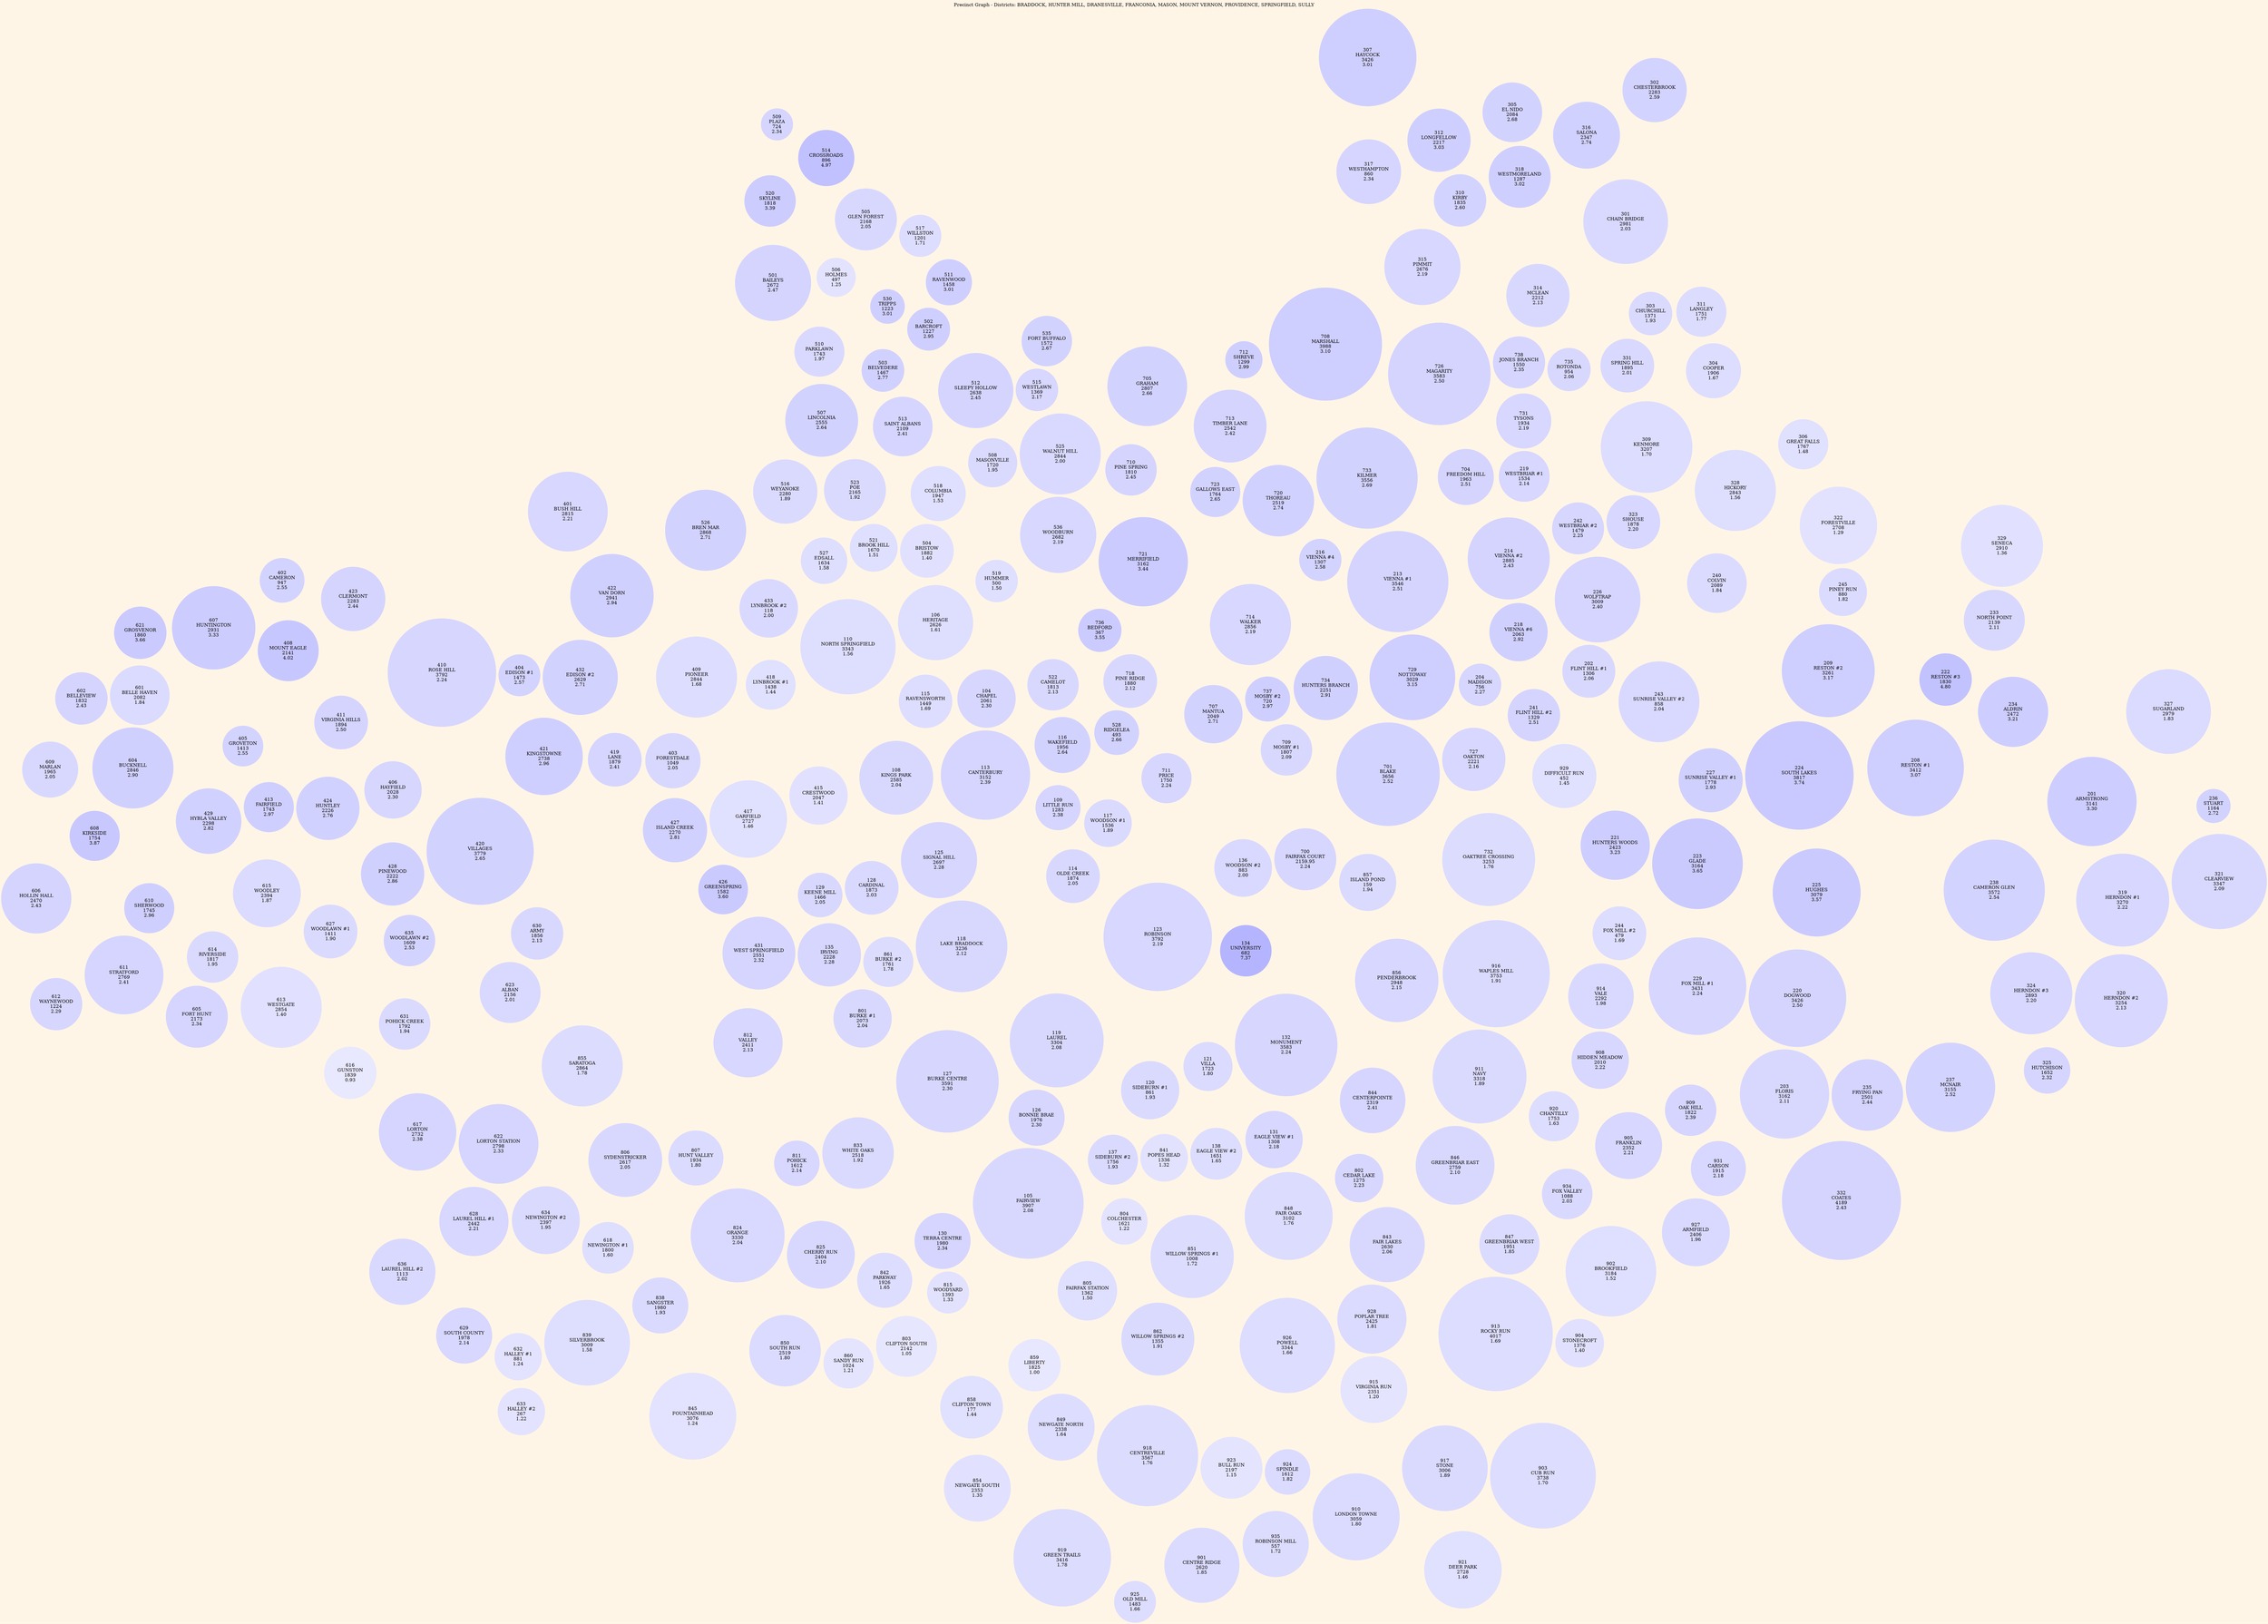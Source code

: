 strict graph G {
    layout=sfdp;
    splines=none;
    overlap=false;
    edge [color="#666666"];
    bgcolor="#FFF5E6";
    normalize=90;
label="Precinct Graph - Districts: BRADDOCK, HUNTER MILL, DRANESVILLE, FRANCONIA, MASON, MOUNT VERNON, PROVIDENCE, SPRINGFIELD, SULLY";
labelloc="t";
subgraph BRADDOCK {
    label="District BRADDOCK";
    color=blue;
    104 [shape = circle; style = filled;label="104\nCHAPEL\n2061\n2.30", fillcolor="#d6d6ff", fontcolor="black", width="2.45", color="#d6d6ff"];
    104 -- {106,108,113,115,116,522};
    105 [shape = circle; style = filled;label="105\nFAIRVIEW\n3907\n2.08", fillcolor="#d8d8ff", fontcolor="black", width="4.65", color="#d8d8ff"];
    105 -- {126,127,130,137,805,815};
    106 [shape = circle; style = filled;label="106\nHERITAGE\n2626\n1.61", fillcolor="#dedeff", fontcolor="black", width="3.15", color="#dedeff"];
    106 -- {104,110,504,519,521};
    108 [shape = circle; style = filled;label="108\nKINGS PARK\n2585\n2.04", fillcolor="#d8d8ff", fontcolor="black", width="3.1", color="#d8d8ff"];
    108 -- {113,115,125,128};
    109 [shape = circle; style = filled;label="109\nLITTLE RUN\n1283\n2.38", fillcolor="#d5d5ff", fontcolor="black", width="1.55", color="#d5d5ff"];
    109 -- {113,114,116,117,118};
    110 [shape = circle; style = filled;label="110\nNORTH SPRINGFIELD\n3343\n1.56", fillcolor="#dedeff", fontcolor="black", width="4", color="#dedeff"];
    110 -- {106,115,415,418,521,527};
    113 [shape = circle; style = filled;label="113\nCANTERBURY\n3152\n2.39", fillcolor="#d5d5ff", fontcolor="black", width="3.75", color="#d5d5ff"];
    113 -- {104,108,109,116,125};
    114 [shape = circle; style = filled;label="114\nOLDE CREEK\n1874\n2.05", fillcolor="#d8d8ff", fontcolor="black", width="2.25", color="#d8d8ff"];
    114 -- {109,117,118,123};
    115 [shape = circle; style = filled;label="115\nRAVENSWORTH\n1449\n1.69", fillcolor="#ddddff", fontcolor="black", width="1.75", color="#ddddff"];
    115 -- {104,108,110};
    116 [shape = circle; style = filled;label="116\nWAKEFIELD\n1956\n2.64", fillcolor="#d2d2ff", fontcolor="black", width="2.3499999999999996", color="#d2d2ff"];
    116 -- {104,109,113,117,522,528};
    117 [shape = circle; style = filled;label="117\nWOODSON #1\n1536\n1.89", fillcolor="#dadaff", fontcolor="black", width="1.85", color="#dadaff"];
    117 -- {700,109,114,116,123,136,528,711};
    118 [shape = circle; style = filled;label="118\nLAKE BRADDOCK\n3236\n2.12", fillcolor="#d8d8ff", fontcolor="black", width="3.85", color="#d8d8ff"];
    118 -- {109,114,119,123,125,126,127,861};
    119 [shape = circle; style = filled;label="119\nLAUREL\n3304\n2.08", fillcolor="#d8d8ff", fontcolor="black", width="3.95", color="#d8d8ff"];
    119 -- {118,120,123,126};
    120 [shape = circle; style = filled;label="120\nSIDEBURN #1\n861\n1.93", fillcolor="#dadaff", fontcolor="black", width="1.05", color="#dadaff"];
    120 -- {119,123,126,134,137,841};
    121 [shape = circle; style = filled;label="121\nVILLA\n1723\n1.80", fillcolor="#dbdbff", fontcolor="black", width="2.05", color="#dbdbff"];
    121 -- {700,132,134,138};
    123 [shape = circle; style = filled;label="123\nROBINSON\n3792\n2.19", fillcolor="#d7d7ff", fontcolor="black", width="4.55", color="#d7d7ff"];
    123 -- {114,117,118,119,120,134,136};
    125 [shape = circle; style = filled;label="125\nSIGNAL HILL\n2697\n2.28", fillcolor="#d6d6ff", fontcolor="black", width="3.2", color="#d6d6ff"];
    125 -- {108,113,118,861};
    126 [shape = circle; style = filled;label="126\nBONNIE BRAE\n1976\n2.30", fillcolor="#d6d6ff", fontcolor="black", width="2.3499999999999996", color="#d6d6ff"];
    126 -- {105,118,119,120,137};
    127 [shape = circle; style = filled;label="127\nBURKE CENTRE\n3591\n2.30", fillcolor="#d6d6ff", fontcolor="black", width="4.3", color="#d6d6ff"];
    127 -- {105,118,130,833,861};
    128 [shape = circle; style = filled;label="128\nCARDINAL\n1873\n2.03", fillcolor="#d9d9ff", fontcolor="black", width="2.25", color="#d9d9ff"];
    128 -- {108,129,135,415,801,861};
    129 [shape = circle; style = filled;label="129\nKEENE MILL\n1466\n2.05", fillcolor="#d8d8ff", fontcolor="black", width="1.75", color="#d8d8ff"];
    129 -- {128,135,415,431};
    130 [shape = circle; style = filled;label="130\nTERRA CENTRE\n1980\n2.34", fillcolor="#d5d5ff", fontcolor="black", width="2.3499999999999996", color="#d5d5ff"];
    130 -- {105,127,815,842};
    131 [shape = circle; style = filled;label="131\nEAGLE VIEW #1\n1308\n2.18", fillcolor="#d7d7ff", fontcolor="black", width="1.55", color="#d7d7ff"];
    131 -- {132,138,848};
    132 [shape = circle; style = filled;label="132\nMONUMENT\n3583\n2.24", fillcolor="#d6d6ff", fontcolor="black", width="4.3", color="#d6d6ff"];
    132 -- {700,121,131,138,844,848,856};
    134 [shape = circle; style = filled;label="134\nUNIVERSITY\n682\n7.37", fillcolor="#b5b5ff", fontcolor="black", width="0.8", color="#b5b5ff"];
    134 -- {700,120,121,123,136};
    135 [shape = circle; style = filled;label="135\nIRVING\n2228\n2.28", fillcolor="#d6d6ff", fontcolor="black", width="2.6500000000000004", color="#d6d6ff"];
    135 -- {128,129,431,812};
    136 [shape = circle; style = filled;label="136\nWOODSON #2\n883\n2.00", fillcolor="#d9d9ff", fontcolor="black", width="1.05", color="#d9d9ff"];
    136 -- {700,117,123,134};
    137 [shape = circle; style = filled;label="137\nSIDEBURN #2\n1756\n1.93", fillcolor="#dadaff", fontcolor="black", width="2.1", color="#dadaff"];
    137 -- {105,120,126,841};
    138 [shape = circle; style = filled;label="138\nEAGLE VIEW #2\n1651\n1.65", fillcolor="#ddddff", fontcolor="black", width="1.9500000000000002", color="#ddddff"];
    138 -- {121,131,132,804,848,851};
}
subgraph HUNTERMILL {
    label="District HUNTER MILL";
    color=blue;
    201 [shape = circle; style = filled;label="201\nARMSTRONG\n3141\n3.30", fillcolor="#cdcdff", fontcolor="black", width="3.75", color="#cdcdff"];
    201 -- {233,234,236,238,327};
    202 [shape = circle; style = filled;label="202\nFLINT HILL #1\n1306\n2.06", fillcolor="#d8d8ff", fontcolor="black", width="1.55", color="#d8d8ff"];
    202 -- {218,221,226,241,243};
    203 [shape = circle; style = filled;label="203\nFLORIS\n3162\n2.11", fillcolor="#d8d8ff", fontcolor="black", width="3.75", color="#d8d8ff"];
    203 -- {229,235,332,909,931};
    204 [shape = circle; style = filled;label="204\nMADISON\n756\n2.27", fillcolor="#d6d6ff", fontcolor="black", width="0.8999999999999999", color="#d6d6ff"];
    204 -- {218,241,727,729};
    208 [shape = circle; style = filled;label="208\nRESTON #1\n3412\n3.07", fillcolor="#ceceff", fontcolor="black", width="4.050000000000001", color="#ceceff"];
    208 -- {209,222,224,238};
    209 [shape = circle; style = filled;label="209\nRESTON #2\n3261\n3.17", fillcolor="#ceceff", fontcolor="black", width="3.9000000000000004", color="#ceceff"];
    209 -- {208,222,224,227,233,240,245};
    213 [shape = circle; style = filled;label="213\nVIENNA #1\n3546\n2.51", fillcolor="#d4d4ff", fontcolor="black", width="4.25", color="#d4d4ff"];
    213 -- {214,216,218,704,720,733};
    214 [shape = circle; style = filled;label="214\nVIENNA #2\n2885\n2.43", fillcolor="#d4d4ff", fontcolor="black", width="3.4499999999999997", color="#d4d4ff"];
    214 -- {202,213,218,219,226,242};
    216 [shape = circle; style = filled;label="216\nVIENNA #4\n1307\n2.58", fillcolor="#d3d3ff", fontcolor="black", width="1.55", color="#d3d3ff"];
    216 -- {213,714,720};
    218 [shape = circle; style = filled;label="218\nVIENNA #6\n2063\n2.92", fillcolor="#d0d0ff", fontcolor="black", width="2.45", color="#d0d0ff"];
    218 -- {202,204,213,214,241};
    219 [shape = circle; style = filled;label="219\nWESTBRIAR #1\n1534\n2.14", fillcolor="#d7d7ff", fontcolor="black", width="1.85", color="#d7d7ff"];
    219 -- {214,242,704,731};
    220 [shape = circle; style = filled;label="220\nDOGWOOD\n3426\n2.50", fillcolor="#d4d4ff", fontcolor="black", width="4.1", color="#d4d4ff"];
    220 -- {203,208,221,223,225,235,237,238,324};
    221 [shape = circle; style = filled;label="221\nHUNTERS WOODS\n2423\n3.23", fillcolor="#cdcdff", fontcolor="black", width="2.9", color="#cdcdff"];
    221 -- {202,220,223,227,229,244,914,929};
    222 [shape = circle; style = filled;label="222\nRESTON #3\n1830\n4.80", fillcolor="#c2c2ff", fontcolor="black", width="2.2", color="#c2c2ff"];
    222 -- {208,209,234};
    223 [shape = circle; style = filled;label="223\nGLADE\n3164\n3.65", fillcolor="#cacaff", fontcolor="black", width="3.8", color="#cacaff"];
    223 -- {220,221,224,225,227};
    224 [shape = circle; style = filled;label="224\nSOUTH LAKES\n3817\n3.74", fillcolor="#c9c9ff", fontcolor="black", width="4.55", color="#c9c9ff"];
    224 -- {208,209,220,223,225,227};
    225 [shape = circle; style = filled;label="225\nHUGHES\n3079\n3.57", fillcolor="#cacaff", fontcolor="black", width="3.7", color="#cacaff"];
    225 -- {220,223,224};
    226 [shape = circle; style = filled;label="226\nWOLFTRAP\n3009\n2.40", fillcolor="#d5d5ff", fontcolor="black", width="3.5999999999999996", color="#d5d5ff"];
    226 -- {202,214,240,242,243};
    227 [shape = circle; style = filled;label="227\nSUNRISE VALLEY #1\n1778\n2.93", fillcolor="#d0d0ff", fontcolor="black", width="2.1", color="#d0d0ff"];
    227 -- {209,221,223,224,243};
    229 [shape = circle; style = filled;label="229\nFOX MILL #1\n3431\n2.24", fillcolor="#d6d6ff", fontcolor="black", width="4.1", color="#d6d6ff"];
    229 -- {203,220,221,244,908};
    233 [shape = circle; style = filled;label="233\nNORTH POINT\n2139\n2.11", fillcolor="#d8d8ff", fontcolor="black", width="2.55", color="#d8d8ff"];
    233 -- {201,209,234,245,327,329};
    234 [shape = circle; style = filled;label="234\nALDRIN\n2472\n3.21", fillcolor="#cdcdff", fontcolor="black", width="2.9499999999999997", color="#cdcdff"];
    234 -- {201,208,222,233};
    235 [shape = circle; style = filled;label="235\nFRYING PAN\n2501\n2.44", fillcolor="#d4d4ff", fontcolor="black", width="3", color="#d4d4ff"];
    235 -- {203,220,237,324,332};
    236 [shape = circle; style = filled;label="236\nSTUART\n1164\n2.72", fillcolor="#d2d2ff", fontcolor="black", width="1.4000000000000001", color="#d2d2ff"];
    236 -- {201,319,327};
    237 [shape = circle; style = filled;label="237\nMCNAIR\n3155\n2.52", fillcolor="#d3d3ff", fontcolor="black", width="3.75", color="#d3d3ff"];
    237 -- {220,235,332,324};
    238 [shape = circle; style = filled;label="238\nCAMERON GLEN\n3572\n2.54", fillcolor="#d3d3ff", fontcolor="black", width="4.25", color="#d3d3ff"];
    238 -- {201,208,220,324};
    240 [shape = circle; style = filled;label="240\nCOLVIN\n2089\n1.84", fillcolor="#dbdbff", fontcolor="black", width="2.5", color="#dbdbff"];
    240 -- {209,226,243,309,323,328};
    241 [shape = circle; style = filled;label="241\nFLINT HILL #2\n1329\n2.51", fillcolor="#d4d4ff", fontcolor="black", width="1.6", color="#d4d4ff"];
    241 -- {202,204,218,727,929};
    242 [shape = circle; style = filled;label="242\nWESTBRIAR #2\n1479\n2.25", fillcolor="#d6d6ff", fontcolor="black", width="1.75", color="#d6d6ff"];
    242 -- {214,219,226,323};
    243 [shape = circle; style = filled;label="243\nSUNRISE VALLEY #2\n858\n2.04", fillcolor="#d9d9ff", fontcolor="black", width="1", color="#d9d9ff"];
    243 -- {202,226,227,240};
    244 [shape = circle; style = filled;label="244\nFOX MILL #2\n479\n1.69", fillcolor="#ddddff", fontcolor="black", width="0.55", color="#ddddff"];
    244 -- {221,229,914};
    245 [shape = circle; style = filled;label="245\nPINEY RUN\n880\n1.82", fillcolor="#dbdbff", fontcolor="black", width="1.05", color="#dbdbff"];
    245 -- {209,233,240,322,329};
}
subgraph DRANESVILLE {
    label="District DRANESVILLE";
    color=blue;
    301 [shape = circle; style = filled;label="301\nCHAIN BRIDGE\n2981\n2.03", fillcolor="#d9d9ff", fontcolor="black", width="3.55", color="#d9d9ff"];
    301 -- {302,303,311,314,316};
    302 [shape = circle; style = filled;label="302\nCHESTERBROOK\n2283\n2.59", fillcolor="#d3d3ff", fontcolor="black", width="2.7", color="#d3d3ff"];
    302 -- {301,305,316};
    303 [shape = circle; style = filled;label="303\nCHURCHILL\n1371\n1.93", fillcolor="#dadaff", fontcolor="black", width="1.6500000000000001", color="#dadaff"];
    303 -- {301,304,311,314};
    304 [shape = circle; style = filled;label="304\nCOOPER\n1906\n1.67", fillcolor="#ddddff", fontcolor="black", width="2.3000000000000003", color="#ddddff"];
    304 -- {303,306,309,311,328,331};
    305 [shape = circle; style = filled;label="305\nEL NIDO\n2084\n2.68", fillcolor="#d2d2ff", fontcolor="black", width="2.5", color="#d2d2ff"];
    305 -- {302,307,312,316,318};
    306 [shape = circle; style = filled;label="306\nGREAT FALLS\n1767\n1.48", fillcolor="#e0e0ff", fontcolor="black", width="2.1", color="#e0e0ff"];
    306 -- {304,322,328};
    307 [shape = circle; style = filled;label="307\nHAYCOCK\n3426\n3.01", fillcolor="#cfcfff", fontcolor="black", width="4.1", color="#cfcfff"];
    307 -- {305,312,317};
    309 [shape = circle; style = filled;label="309\nKENMORE\n3207\n1.70", fillcolor="#ddddff", fontcolor="black", width="3.85", color="#ddddff"];
    309 -- {304,323,328,331,240,731};
    310 [shape = circle; style = filled;label="310\nKIRBY\n1835\n2.60", fillcolor="#d3d3ff", fontcolor="black", width="2.2", color="#d3d3ff"];
    310 -- {312,314,315,318};
    311 [shape = circle; style = filled;label="311\nLANGLEY\n1751\n1.77", fillcolor="#dcdcff", fontcolor="black", width="2.1", color="#dcdcff"];
    311 -- {301,303,304};
    312 [shape = circle; style = filled;label="312\nLONGFELLOW\n2217\n3.03", fillcolor="#cfcfff", fontcolor="black", width="2.6500000000000004", color="#cfcfff"];
    312 -- {305,307,310,317,318};
    314 [shape = circle; style = filled;label="314\nMCLEAN\n2212\n2.13", fillcolor="#d8d8ff", fontcolor="black", width="2.6500000000000004", color="#d8d8ff"];
    314 -- {301,303,310,318,331,726};
    315 [shape = circle; style = filled;label="315\nPIMMIT\n2676\n2.19", fillcolor="#d7d7ff", fontcolor="black", width="3.2", color="#d7d7ff"];
    315 -- {310,317,708,726};
    316 [shape = circle; style = filled;label="316\nSALONA\n2347\n2.74", fillcolor="#d1d1ff", fontcolor="black", width="2.8000000000000003", color="#d1d1ff"];
    316 -- {301,302,305,318};
    317 [shape = circle; style = filled;label="317\nWESTHAMPTON\n860\n2.34", fillcolor="#d5d5ff", fontcolor="black", width="1.05", color="#d5d5ff"];
    317 -- {307,312,315,708};
    318 [shape = circle; style = filled;label="318\nWESTMORELAND\n1287\n3.02", fillcolor="#cfcfff", fontcolor="black", width="1.55", color="#cfcfff"];
    318 -- {305,310,312,314,316};
    319 [shape = circle; style = filled;label="319\nHERNDON #1\n3270\n2.22", fillcolor="#d7d7ff", fontcolor="black", width="3.9000000000000004", color="#d7d7ff"];
    319 -- {320,321,324,327,236};
    320 [shape = circle; style = filled;label="320\nHERNDON #2\n3254\n2.13", fillcolor="#d7d7ff", fontcolor="black", width="3.9000000000000004", color="#d7d7ff"];
    320 -- {319,321,324,325};
    321 [shape = circle; style = filled;label="321\nCLEARVIEW\n3347\n2.09", fillcolor="#d8d8ff", fontcolor="black", width="4", color="#d8d8ff"];
    321 -- {319,320,327};
    322 [shape = circle; style = filled;label="322\nFORESTVILLE\n2708\n1.29", fillcolor="#e2e2ff", fontcolor="black", width="3.25", color="#e2e2ff"];
    322 -- {306,328,329,245};
    323 [shape = circle; style = filled;label="323\nSHOUSE\n1878\n2.20", fillcolor="#d7d7ff", fontcolor="black", width="2.25", color="#d7d7ff"];
    323 -- {309,219,240,242};
    324 [shape = circle; style = filled;label="324\nHERNDON #3\n2893\n2.20", fillcolor="#d7d7ff", fontcolor="black", width="3.4499999999999997", color="#d7d7ff"];
    324 -- {319,320,325,332,220,237,238};
    325 [shape = circle; style = filled;label="325\nHUTCHISON\n1652\n2.32", fillcolor="#d5d5ff", fontcolor="black", width="1.9500000000000002", color="#d5d5ff"];
    325 -- {320,324,332};
    327 [shape = circle; style = filled;label="327\nSUGARLAND\n2979\n1.83", fillcolor="#dbdbff", fontcolor="black", width="3.55", color="#dbdbff"];
    327 -- {319,321,329,201,233,236};
    328 [shape = circle; style = filled;label="328\nHICKORY\n2843\n1.56", fillcolor="#dedeff", fontcolor="black", width="3.4000000000000004", color="#dedeff"];
    328 -- {304,306,309,322,240};
    329 [shape = circle; style = filled;label="329\nSENECA\n2910\n1.36", fillcolor="#e1e1ff", fontcolor="black", width="3.4499999999999997", color="#e1e1ff"];
    329 -- {322,327,233,245};
    331 [shape = circle; style = filled;label="331\nSPRING HILL\n1895\n2.01", fillcolor="#d9d9ff", fontcolor="black", width="2.25", color="#d9d9ff"];
    331 -- {304,309,314,738};
    332 [shape = circle; style = filled;label="332\nCOATES\n4189\n2.43", fillcolor="#d4d4ff", fontcolor="black", width="5", color="#d4d4ff"];
    332 -- {324,325,203,235,237,927};
}
subgraph FRANCONIA {
    label="District FRANCONIA";
    color=blue;
    401 [shape = circle; style = filled;label="401\nBUSH HILL\n2815\n2.21", fillcolor="#d7d7ff", fontcolor="black", width="3.35", color="#d7d7ff"];
    401 -- {410,422,423,526};
    402 [shape = circle; style = filled;label="402\nCAMERON\n947\n2.55", fillcolor="#d3d3ff", fontcolor="black", width="1.1500000000000001", color="#d3d3ff"];
    402 -- {408,423,607,621};
    403 [shape = circle; style = filled;label="403\nFORESTDALE\n1049\n2.05", fillcolor="#d8d8ff", fontcolor="black", width="1.25", color="#d8d8ff"];
    403 -- {409,417,432};
    404 [shape = circle; style = filled;label="404\nEDISON #1\n1473\n2.57", fillcolor="#d3d3ff", fontcolor="black", width="1.75", color="#d3d3ff"];
    404 -- {410,420,421,422,432};
    405 [shape = circle; style = filled;label="405\nGROVETON\n1413\n2.55", fillcolor="#d3d3ff", fontcolor="black", width="1.7000000000000002", color="#d3d3ff"];
    405 -- {408,411,424,429,604,601};
    406 [shape = circle; style = filled;label="406\nHAYFIELD\n2028\n2.30", fillcolor="#d6d6ff", fontcolor="black", width="2.4", color="#d6d6ff"];
    406 -- {410,420,424,635};
    408 [shape = circle; style = filled;label="408\nMOUNT EAGLE\n2141\n4.02", fillcolor="#c7c7ff", fontcolor="black", width="2.55", color="#c7c7ff"];
    408 -- {402,405,411,607};
    409 [shape = circle; style = filled;label="409\nPIONEER\n2844\n1.68", fillcolor="#ddddff", fontcolor="black", width="3.4000000000000004", color="#ddddff"];
    409 -- {403,417,422,433,526};
    410 [shape = circle; style = filled;label="410\nROSE HILL\n3792\n2.24", fillcolor="#d6d6ff", fontcolor="black", width="4.55", color="#d6d6ff"];
    410 -- {401,404,411,420,423};
    411 [shape = circle; style = filled;label="411\nVIRGINIA HILLS\n1894\n2.50", fillcolor="#d4d4ff", fontcolor="black", width="2.25", color="#d4d4ff"];
    411 -- {405,406,408,410,423};
    413 [shape = circle; style = filled;label="413\nFAIRFIELD\n1743\n2.97", fillcolor="#cfcfff", fontcolor="black", width="2.1", color="#cfcfff"];
    413 -- {424,428,429,615};
    415 [shape = circle; style = filled;label="415\nCRESTWOOD\n2047\n1.41", fillcolor="#e1e1ff", fontcolor="black", width="2.45", color="#e1e1ff"];
    415 -- {418,417,110,128,129};
    417 [shape = circle; style = filled;label="417\nGARFIELD\n2727\n1.46", fillcolor="#e0e0ff", fontcolor="black", width="3.25", color="#e0e0ff"];
    417 -- {403,409,418,415,426,427,431,623,630};
    418 [shape = circle; style = filled;label="418\nLYNBROOK #1\n1438\n1.44", fillcolor="#e0e0ff", fontcolor="black", width="1.7000000000000002", color="#e0e0ff"];
    418 -- {415,417,433};
    419 [shape = circle; style = filled;label="419\nLANE\n1879\n2.41", fillcolor="#d5d5ff", fontcolor="black", width="2.25", color="#d5d5ff"];
    419 -- {421,427,432};
    420 [shape = circle; style = filled;label="420\nVILLAGES\n3779\n2.65", fillcolor="#d2d2ff", fontcolor="black", width="4.5", color="#d2d2ff"];
    420 -- {406,421,427,630,635};
    421 [shape = circle; style = filled;label="421\nKINGSTOWNE\n2738\n2.96", fillcolor="#cfcfff", fontcolor="black", width="3.25", color="#cfcfff"];
    421 -- {404,419,420,427,432};
    422 [shape = circle; style = filled;label="422\nVAN DORN\n2941\n2.94", fillcolor="#d0d0ff", fontcolor="black", width="3.5", color="#d0d0ff"];
    422 -- {401,404,409,432};
    423 [shape = circle; style = filled;label="423\nCLERMONT\n2283\n2.44", fillcolor="#d4d4ff", fontcolor="black", width="2.7", color="#d4d4ff"];
    423 -- {401,402,408,410,411};
    424 [shape = circle; style = filled;label="424\nHUNTLEY\n2226\n2.76", fillcolor="#d1d1ff", fontcolor="black", width="2.6500000000000004", color="#d1d1ff"];
    424 -- {405,406,411,413,428,429,627,635};
    426 [shape = circle; style = filled;label="426\nGREENSPRING\n1582\n3.60", fillcolor="#cacaff", fontcolor="black", width="1.9", color="#cacaff"];
    426 -- {417,431};
    427 [shape = circle; style = filled;label="427\nISLAND CREEK\n2270\n2.81", fillcolor="#d1d1ff", fontcolor="black", width="2.7", color="#d1d1ff"];
    427 -- {417,419,420,421,630};
    428 [shape = circle; style = filled;label="428\nPINEWOOD\n2222\n2.86", fillcolor="#d0d0ff", fontcolor="black", width="2.6500000000000004", color="#d0d0ff"];
    428 -- {403,424,615,627};
    429 [shape = circle; style = filled;label="429\nHYBLA VALLEY\n2298\n2.82", fillcolor="#d1d1ff", fontcolor="black", width="2.75", color="#d1d1ff"];
    429 -- {405,413,424,604,608,610};
    431 [shape = circle; style = filled;label="431\nWEST SPRINGFIELD\n2551\n2.32", fillcolor="#d5d5ff", fontcolor="black", width="3.05", color="#d5d5ff"];
    431 -- {417,426,129,135,623,812,855};
    432 [shape = circle; style = filled;label="432\nEDISON #2\n2629\n2.71", fillcolor="#d2d2ff", fontcolor="black", width="3.15", color="#d2d2ff"];
    432 -- {403,404,419,421,422};
    433 [shape = circle; style = filled;label="433\nLYNBROOK #2\n118\n2.00", fillcolor="#d9d9ff", fontcolor="black", width="0.5", color="#d9d9ff"];
    433 -- {409,418,527};
}
subgraph MASON {
    label="District MASON";
    color=blue;
    501 [shape = circle; style = filled;label="501\nBAILEYS\n2672\n2.47", fillcolor="#d4d4ff", fontcolor="black", width="3.2", color="#d4d4ff"];
    501 -- {506,510,520};
    502 [shape = circle; style = filled;label="502\nBARCROFT\n1227\n2.95", fillcolor="#cfcfff", fontcolor="black", width="1.45", color="#cfcfff"];
    502 -- {503,511,512,530};
    503 [shape = circle; style = filled;label="503\nBELVEDERE\n1467\n2.77", fillcolor="#d1d1ff", fontcolor="black", width="1.75", color="#d1d1ff"];
    503 -- {502,510,512,513,530};
    504 [shape = circle; style = filled;label="504\nBRISTOW\n1882\n1.40", fillcolor="#e1e1ff", fontcolor="black", width="2.25", color="#e1e1ff"];
    504 -- {518,521,106};
    505 [shape = circle; style = filled;label="505\nGLEN FOREST\n2168\n2.05", fillcolor="#d8d8ff", fontcolor="black", width="2.6", color="#d8d8ff"];
    505 -- {506,514,517,530};
    506 [shape = circle; style = filled;label="506\nHOLMES\n497\n1.25", fillcolor="#e3e3ff", fontcolor="black", width="0.6", color="#e3e3ff"];
    506 -- {501,505,530};
    507 [shape = circle; style = filled;label="507\nLINCOLNIA\n2555\n2.64", fillcolor="#d2d2ff", fontcolor="black", width="3.05", color="#d2d2ff"];
    507 -- {510,513,516,523};
    508 [shape = circle; style = filled;label="508\nMASONVILLE\n1720\n1.95", fillcolor="#dadaff", fontcolor="black", width="2.05", color="#dadaff"];
    508 -- {512,513,518,536};
    509 [shape = circle; style = filled;label="509\nPLAZA\n724\n2.34", fillcolor="#d5d5ff", fontcolor="black", width="0.8500000000000001", color="#d5d5ff"];
    509 -- {514,520};
    510 [shape = circle; style = filled;label="510\nPARKLAWN\n1743\n1.97", fillcolor="#d9d9ff", fontcolor="black", width="2.1", color="#d9d9ff"];
    510 -- {501,503,507};
    511 [shape = circle; style = filled;label="511\nRAVENWOOD\n1458\n3.01", fillcolor="#cfcfff", fontcolor="black", width="1.75", color="#cfcfff"];
    511 -- {502,512,517,530};
    512 [shape = circle; style = filled;label="512\nSLEEPY HOLLOW\n2638\n2.45", fillcolor="#d4d4ff", fontcolor="black", width="3.15", color="#d4d4ff"];
    512 -- {502,508,511,513,515,525,535};
    513 [shape = circle; style = filled;label="513\nSAINT ALBANS\n2109\n2.41", fillcolor="#d5d5ff", fontcolor="black", width="2.5", color="#d5d5ff"];
    513 -- {503,507,508,512,518,523};
    514 [shape = circle; style = filled;label="514\nCROSSROADS\n896\n4.97", fillcolor="#c1c1ff", fontcolor="black", width="1.05", color="#c1c1ff"];
    514 -- {505,509,520};
    515 [shape = circle; style = filled;label="515\nWESTLAWN\n1369\n2.17", fillcolor="#d7d7ff", fontcolor="black", width="1.6500000000000001", color="#d7d7ff"];
    515 -- {512,525,535,705};
    516 [shape = circle; style = filled;label="516\nWEYANOKE\n2280\n1.89", fillcolor="#dadaff", fontcolor="black", width="2.7", color="#dadaff"];
    516 -- {507,523,526,527};
    517 [shape = circle; style = filled;label="517\nWILLSTON\n1201\n1.71", fillcolor="#ddddff", fontcolor="black", width="1.45", color="#ddddff"];
    517 -- {505,511};
    518 [shape = circle; style = filled;label="518\nCOLUMBIA\n1947\n1.53", fillcolor="#dfdfff", fontcolor="black", width="2.3000000000000003", color="#dfdfff"];
    518 -- {504,508,512,513,519,521};
    519 [shape = circle; style = filled;label="519\nHUMMER\n500\n1.50", fillcolor="#dfdfff", fontcolor="black", width="0.6", color="#dfdfff"];
    519 -- {518,522,536,106};
    520 [shape = circle; style = filled;label="520\nSKYLINE\n1818\n3.39", fillcolor="#ccccff", fontcolor="black", width="2.15", color="#ccccff"];
    520 -- {501,509,514};
    521 [shape = circle; style = filled;label="521\nBROOK HILL\n1670\n1.51", fillcolor="#dfdfff", fontcolor="black", width="2", color="#dfdfff"];
    521 -- {504,518,523,527,106,110};
    522 [shape = circle; style = filled;label="522\nCAMELOT\n1813\n2.13", fillcolor="#d8d8ff", fontcolor="black", width="2.15", color="#d8d8ff"];
    522 -- {519,528,104,116,718,736};
    523 [shape = circle; style = filled;label="523\nPOE\n2165\n1.92", fillcolor="#dadaff", fontcolor="black", width="2.6", color="#dadaff"];
    523 -- {507,513,516,518,521,527};
    525 [shape = circle; style = filled;label="525\nWALNUT HILL\n2844\n2.00", fillcolor="#d9d9ff", fontcolor="black", width="3.4000000000000004", color="#d9d9ff"];
    525 -- {512,515,536,705,710};
    526 [shape = circle; style = filled;label="526\nBREN MAR\n2868\n2.71", fillcolor="#d2d2ff", fontcolor="black", width="3.4000000000000004", color="#d2d2ff"];
    526 -- {516,527,401};
    527 [shape = circle; style = filled;label="527\nEDSALL\n1634\n1.58", fillcolor="#dedeff", fontcolor="black", width="1.9500000000000002", color="#dedeff"];
    527 -- {516,523,521,526,110,418,433};
    528 [shape = circle; style = filled;label="528\nRIDGELEA\n493\n2.66", fillcolor="#d2d2ff", fontcolor="black", width="0.6", color="#d2d2ff"];
    528 -- {522,116,117,711,718};
    530 [shape = circle; style = filled;label="530\nTRIPPS\n1223\n3.01", fillcolor="#cfcfff", fontcolor="black", width="1.45", color="#cfcfff"];
    530 -- {502,503,505,506,511};
    535 [shape = circle; style = filled;label="535\nFORT BUFFALO\n1572\n2.67", fillcolor="#d2d2ff", fontcolor="black", width="1.9", color="#d2d2ff"];
    535 -- {512,515,705};
    536 [shape = circle; style = filled;label="536\nWOODBURN\n2682\n2.19", fillcolor="#d7d7ff", fontcolor="black", width="3.2", color="#d7d7ff"];
    536 -- {508,519,525,710,736};
}
subgraph MOUNTVERNON {
    label="District MOUNT VERNON";
    color=blue;
    601 [shape = circle; style = filled;label="601\nBELLE HAVEN\n2082\n1.84", fillcolor="#dbdbff", fontcolor="black", width="2.5", color="#dbdbff"];
    601 -- {602,604,607,609,621};
    602 [shape = circle; style = filled;label="602\nBELLEVIEW\n1832\n2.43", fillcolor="#d4d4ff", fontcolor="black", width="2.2", color="#d4d4ff"];
    602 -- {601,609,621,405};
    604 [shape = circle; style = filled;label="604\nBUCKNELL\n2846\n2.90", fillcolor="#d0d0ff", fontcolor="black", width="3.4000000000000004", color="#d0d0ff"];
    604 -- {601,608,609,405,429};
    605 [shape = circle; style = filled;label="605\nFORT HUNT\n2173\n2.34", fillcolor="#d5d5ff", fontcolor="black", width="2.6", color="#d5d5ff"];
    605 -- {611,612,613,614};
    606 [shape = circle; style = filled;label="606\nHOLLIN HALL\n2470\n2.43", fillcolor="#d4d4ff", fontcolor="black", width="2.9499999999999997", color="#d4d4ff"];
    606 -- {609,610,611,612};
    607 [shape = circle; style = filled;label="607\nHUNTINGTON\n2931\n3.33", fillcolor="#ccccff", fontcolor="black", width="3.5", color="#ccccff"];
    607 -- {601,621,408};
    608 [shape = circle; style = filled;label="608\nKIRKSIDE\n1754\n3.87", fillcolor="#c8c8ff", fontcolor="black", width="2.1", color="#c8c8ff"];
    608 -- {604,606,609,610,429};
    609 [shape = circle; style = filled;label="609\nMARLAN\n1965\n2.05", fillcolor="#d8d8ff", fontcolor="black", width="2.3499999999999996", color="#d8d8ff"];
    609 -- {601,602,604,606,608};
    610 [shape = circle; style = filled;label="610\nSHERWOOD\n1745\n2.96", fillcolor="#cfcfff", fontcolor="black", width="2.1", color="#cfcfff"];
    610 -- {606,608,611,614,429};
    611 [shape = circle; style = filled;label="611\nSTRATFORD\n2769\n2.41", fillcolor="#d5d5ff", fontcolor="black", width="3.3000000000000003", color="#d5d5ff"];
    611 -- {605,606,610,612,614};
    612 [shape = circle; style = filled;label="612\nWAYNEWOOD\n1224\n2.29", fillcolor="#d6d6ff", fontcolor="black", width="1.45", color="#d6d6ff"];
    612 -- {605,606,611};
    613 [shape = circle; style = filled;label="613\nWESTGATE\n2854\n1.40", fillcolor="#e1e1ff", fontcolor="black", width="3.4000000000000004", color="#e1e1ff"];
    613 -- {605,614,615,616,635,627};
    614 [shape = circle; style = filled;label="614\nRIVERSIDE\n1817\n1.95", fillcolor="#dadaff", fontcolor="black", width="2.15", color="#dadaff"];
    614 -- {605,611,610,613,615};
    615 [shape = circle; style = filled;label="615\nWOODLEY\n2394\n1.87", fillcolor="#dbdbff", fontcolor="black", width="2.8499999999999996", color="#dbdbff"];
    615 -- {613,614,627,413,428};
    616 [shape = circle; style = filled;label="616\nGUNSTON\n1839\n0.93", fillcolor="#e8e8ff", fontcolor="black", width="2.2", color="#e8e8ff"];
    616 -- {613,617,631,635};
    617 [shape = circle; style = filled;label="617\nLORTON\n2732\n2.38", fillcolor="#d5d5ff", fontcolor="black", width="3.25", color="#d5d5ff"];
    617 -- {616,622,628,631,636};
    618 [shape = circle; style = filled;label="618\nNEWINGTON #1\n1800\n1.60", fillcolor="#dedeff", fontcolor="black", width="2.15", color="#dedeff"];
    618 -- {634,806,838,839,850,855};
    621 [shape = circle; style = filled;label="621\nGROSVENOR\n1860\n3.66", fillcolor="#cacaff", fontcolor="black", width="2.2", color="#cacaff"];
    621 -- {601,602,607};
    622 [shape = circle; style = filled;label="622\nLORTON STATION\n2798\n2.33", fillcolor="#d5d5ff", fontcolor="black", width="3.35", color="#d5d5ff"];
    622 -- {617,623,628,631,634};
    623 [shape = circle; style = filled;label="623\nALBAN\n2156\n2.01", fillcolor="#d9d9ff", fontcolor="black", width="2.55", color="#d9d9ff"];
    623 -- {622,630,634,417,431,855};
    627 [shape = circle; style = filled;label="627\nWOODLAWN #1\n1411\n1.90", fillcolor="#dadaff", fontcolor="black", width="1.7000000000000002", color="#dadaff"];
    627 -- {613,615,635,424,428};
    628 [shape = circle; style = filled;label="628\nLAUREL HILL #1\n2442\n2.21", fillcolor="#d7d7ff", fontcolor="black", width="2.9", color="#d7d7ff"];
    628 -- {622,629,634,636};
    629 [shape = circle; style = filled;label="629\nSOUTH COUNTY\n1978\n2.14", fillcolor="#d7d7ff", fontcolor="black", width="2.3499999999999996", color="#d7d7ff"];
    629 -- {628,632,633,634};
    630 [shape = circle; style = filled;label="630\nARMY\n1856\n2.13", fillcolor="#d8d8ff", fontcolor="black", width="2.2", color="#d8d8ff"];
    630 -- {623,631,635,427};
    631 [shape = circle; style = filled;label="631\nPOHICK CREEK\n1792\n1.94", fillcolor="#dadaff", fontcolor="black", width="2.15", color="#dadaff"];
    631 -- {616,622,630,635};
    632 [shape = circle; style = filled;label="632\nHALLEY #1\n881\n1.24", fillcolor="#e3e3ff", fontcolor="black", width="1.05", color="#e3e3ff"];
    632 -- {629,633,634,839,845};
    633 [shape = circle; style = filled;label="633\nHALLEY #2\n267\n1.22", fillcolor="#e3e3ff", fontcolor="black", width="0.5", color="#e3e3ff"];
    633 -- {629,632,845};
    634 [shape = circle; style = filled;label="634\nNEWINGTON #2\n2397\n1.95", fillcolor="#dadaff", fontcolor="black", width="2.8499999999999996", color="#dadaff"];
    634 -- {618,623,628,629,632,839};
    635 [shape = circle; style = filled;label="635\nWOODLAWN #2\n1609\n2.53", fillcolor="#d3d3ff", fontcolor="black", width="1.9", color="#d3d3ff"];
    635 -- {613,616,630,631,406,420,424};
    636 [shape = circle; style = filled;label="636\nLAUREL HILL #2\n1113\n2.02", fillcolor="#d9d9ff", fontcolor="black", width="1.35", color="#d9d9ff"];
    636 -- {617,628,629};
}
subgraph PROVIDENCE {
    label="District PROVIDENCE";
    color=blue;
    700 [shape = circle; style = filled;label="700\nFAIRFAX COURT\n2159.95\n2.24", fillcolor="#d6d6ff", fontcolor="black", width="2.6", color="#d6d6ff"];
    700 -- {117,121,132,134,136,701,707,709,711,732,856,857};
    701 [shape = circle; style = filled;label="701\nBLAKE\n3656\n2.52", fillcolor="#d3d3ff", fontcolor="black", width="4.35", color="#d3d3ff"];
    701 -- {709,727,729,732,700};
    704 [shape = circle; style = filled;label="704\nFREEDOM HILL\n1963\n2.51", fillcolor="#d4d4ff", fontcolor="black", width="2.3499999999999996", color="#d4d4ff"];
    704 -- {726,733,731,213,214,219};
    705 [shape = circle; style = filled;label="705\nGRAHAM\n2807\n2.66", fillcolor="#d2d2ff", fontcolor="black", width="3.35", color="#d2d2ff"];
    705 -- {710,712,713,515,525,535};
    707 [shape = circle; style = filled;label="707\nMANTUA\n2049\n2.71", fillcolor="#d2d2ff", fontcolor="black", width="2.45", color="#d2d2ff"];
    707 -- {700,711,714,718,737};
    708 [shape = circle; style = filled;label="708\nMARSHALL\n3988\n3.10", fillcolor="#ceceff", fontcolor="black", width="4.75", color="#ceceff"];
    708 -- {712,713,733,315,317};
    709 [shape = circle; style = filled;label="709\nMOSBY #1\n1807\n2.09", fillcolor="#d8d8ff", fontcolor="black", width="2.15", color="#d8d8ff"];
    709 -- {700,701,729,737,734};
    710 [shape = circle; style = filled;label="710\nPINE SPRING\n1810\n2.45", fillcolor="#d4d4ff", fontcolor="black", width="2.15", color="#d4d4ff"];
    710 -- {705,713,723,525,536};
    711 [shape = circle; style = filled;label="711\nPRICE\n1750\n2.24", fillcolor="#d6d6ff", fontcolor="black", width="2.1", color="#d6d6ff"];
    711 -- {707,718,700,117,528};
    712 [shape = circle; style = filled;label="712\nSHREVE\n1299\n2.99", fillcolor="#cfcfff", fontcolor="black", width="1.55", color="#cfcfff"];
    712 -- {708,713};
    713 [shape = circle; style = filled;label="713\nTIMBER LANE\n2542\n2.42", fillcolor="#d4d4ff", fontcolor="black", width="3.05", color="#d4d4ff"];
    713 -- {705,708,710,720,723};
    714 [shape = circle; style = filled;label="714\nWALKER\n2856\n2.19", fillcolor="#d7d7ff", fontcolor="black", width="3.4000000000000004", color="#d7d7ff"];
    714 -- {707,709,721,729,737,216};
    718 [shape = circle; style = filled;label="718\nPINE RIDGE\n1880\n2.12", fillcolor="#d8d8ff", fontcolor="black", width="2.25", color="#d8d8ff"];
    718 -- {707,711,721,736,522};
    720 [shape = circle; style = filled;label="720\nTHOREAU\n2519\n2.74", fillcolor="#d1d1ff", fontcolor="black", width="3", color="#d1d1ff"];
    720 -- {713,721,723,733,213,216};
    721 [shape = circle; style = filled;label="721\nMERRIFIELD\n3162\n3.44", fillcolor="#cbcbff", fontcolor="black", width="3.75", color="#cbcbff"];
    721 -- {714,718,720,723};
    723 [shape = circle; style = filled;label="723\nGALLOWS EAST\n1764\n2.65", fillcolor="#d2d2ff", fontcolor="black", width="2.1", color="#d2d2ff"];
    723 -- {710,713,720,721};
    726 [shape = circle; style = filled;label="726\nMAGARITY\n3583\n2.50", fillcolor="#d4d4ff", fontcolor="black", width="4.3", color="#d4d4ff"];
    726 -- {704,708,731,733,314,315};
    727 [shape = circle; style = filled;label="727\nOAKTON\n2221\n2.16", fillcolor="#d7d7ff", fontcolor="black", width="2.6500000000000004", color="#d7d7ff"];
    727 -- {701,729,732,204,241,929};
    729 [shape = circle; style = filled;label="729\nNOTTOWAY\n3029\n3.15", fillcolor="#ceceff", fontcolor="black", width="3.5999999999999996", color="#ceceff"];
    729 -- {701,727,737,204,213};
    731 [shape = circle; style = filled;label="731\nTYSONS\n1934\n2.19", fillcolor="#d7d7ff", fontcolor="black", width="2.3000000000000003", color="#d7d7ff"];
    731 -- {726,735,738,219,309};
    732 [shape = circle; style = filled;label="732\nOAKTREE CROSSING\n3253\n1.76", fillcolor="#dcdcff", fontcolor="black", width="3.9000000000000004", color="#dcdcff"];
    732 -- {701,727,700,856,857,914,916,929};
    733 [shape = circle; style = filled;label="733\nKILMER\n3556\n2.69", fillcolor="#d2d2ff", fontcolor="black", width="4.25", color="#d2d2ff"];
    733 -- {704,708,720,726,213};
    734 [shape = circle; style = filled;label="734\nHUNTERS BRANCH\n2251\n2.91", fillcolor="#d0d0ff", fontcolor="black", width="2.7", color="#d0d0ff"];
    734 -- {709,714,729,737};
    735 [shape = circle; style = filled;label="735\nROTONDA\n954\n2.06", fillcolor="#d8d8ff", fontcolor="black", width="1.1500000000000001", color="#d8d8ff"];
    735 -- {731,738};
    736 [shape = circle; style = filled;label="736\nBEDFORD\n367\n3.55", fillcolor="#cbcbff", fontcolor="black", width="0.5", color="#cbcbff"];
    736 -- {718,723,522,536};
    737 [shape = circle; style = filled;label="737\nMOSBY #2\n720\n2.97", fillcolor="#cfcfff", fontcolor="black", width="0.8500000000000001", color="#cfcfff"];
    737 -- {707,709,714,734};
    738 [shape = circle; style = filled;label="738\nJONES BRANCH\n1550\n2.35", fillcolor="#d5d5ff", fontcolor="black", width="1.85", color="#d5d5ff"];
    738 -- {726,731,735,331};
}
subgraph SPRINGFIELD {
    label="District SPRINGFIELD";
    color=blue;
    801 [shape = circle; style = filled;label="801\nBURKE #1\n2073\n2.04", fillcolor="#d8d8ff", fontcolor="black", width="2.45", color="#d8d8ff"];
    801 -- {811,812,861,128};
    802 [shape = circle; style = filled;label="802\nCEDAR LAKE\n1275\n2.23", fillcolor="#d6d6ff", fontcolor="black", width="1.5", color="#d6d6ff"];
    802 -- {843,844,846,848};
    803 [shape = circle; style = filled;label="803\nCLIFTON SOUTH\n2142\n1.05", fillcolor="#e6e6ff", fontcolor="black", width="2.55", color="#e6e6ff"];
    803 -- {805,815,858,859,860};
    804 [shape = circle; style = filled;label="804\nCOLCHESTER\n1621\n1.22", fillcolor="#e3e3ff", fontcolor="black", width="1.9500000000000002", color="#e3e3ff"];
    804 -- {805,841,851,859,138};
    805 [shape = circle; style = filled;label="805\nFAIRFAX STATION\n1362\n1.50", fillcolor="#dfdfff", fontcolor="black", width="1.6500000000000001", color="#dfdfff"];
    805 -- {803,804,815,841,105};
    806 [shape = circle; style = filled;label="806\nSYDENSTRICKER\n2617\n2.05", fillcolor="#d8d8ff", fontcolor="black", width="3.1", color="#d8d8ff"];
    806 -- {807,812,838,855,618};
    807 [shape = circle; style = filled;label="807\nHUNT VALLEY\n1934\n1.80", fillcolor="#dbdbff", fontcolor="black", width="2.3000000000000003", color="#dbdbff"];
    807 -- {806,811,812,824,838};
    811 [shape = circle; style = filled;label="811\nPOHICK\n1612\n2.14", fillcolor="#d7d7ff", fontcolor="black", width="1.9", color="#d7d7ff"];
    811 -- {801,807,824,833,825};
    812 [shape = circle; style = filled;label="812\nVALLEY\n2411\n2.13", fillcolor="#d7d7ff", fontcolor="black", width="2.9", color="#d7d7ff"];
    812 -- {801,807,855,135,431};
    815 [shape = circle; style = filled;label="815\nWOODYARD\n1393\n1.33", fillcolor="#e2e2ff", fontcolor="black", width="1.6500000000000001", color="#e2e2ff"];
    815 -- {803,805,850,860,105,130};
    824 [shape = circle; style = filled;label="824\nORANGE\n3330\n2.04", fillcolor="#d9d9ff", fontcolor="black", width="3.95", color="#d9d9ff"];
    824 -- {807,811,825,838};
    825 [shape = circle; style = filled;label="825\nCHERRY RUN\n2404\n2.10", fillcolor="#d8d8ff", fontcolor="black", width="2.8499999999999996", color="#d8d8ff"];
    825 -- {811,824,833,838,842,850};
    833 [shape = circle; style = filled;label="833\nWHITE OAKS\n2518\n1.92", fillcolor="#dadaff", fontcolor="black", width="3", color="#dadaff"];
    833 -- {811,825,842,861,127};
    838 [shape = circle; style = filled;label="838\nSANGSTER\n1980\n1.93", fillcolor="#dadaff", fontcolor="black", width="2.3499999999999996", color="#dadaff"];
    838 -- {806,824,825,850,618};
    839 [shape = circle; style = filled;label="839\nSILVERBROOK\n3009\n1.58", fillcolor="#dedeff", fontcolor="black", width="3.5999999999999996", color="#dedeff"];
    839 -- {845,850,632,634};
    841 [shape = circle; style = filled;label="841\nPOPES HEAD\n1336\n1.32", fillcolor="#e2e2ff", fontcolor="black", width="1.6", color="#e2e2ff"];
    841 -- {804,805,120,121,137};
    842 [shape = circle; style = filled;label="842\nPARKWAY\n1926\n1.65", fillcolor="#ddddff", fontcolor="black", width="2.3000000000000003", color="#ddddff"];
    842 -- {825,833,850,130};
    843 [shape = circle; style = filled;label="843\nFAIR LAKES\n2630\n2.06", fillcolor="#d8d8ff", fontcolor="black", width="3.15", color="#d8d8ff"];
    843 -- {802,846,847,848,928};
    844 [shape = circle; style = filled;label="844\nCENTERPOINTE\n2319\n2.41", fillcolor="#d5d5ff", fontcolor="black", width="2.75", color="#d5d5ff"];
    844 -- {802,846,848,856,132};
    845 [shape = circle; style = filled;label="845\nFOUNTAINHEAD\n3076\n1.24", fillcolor="#e3e3ff", fontcolor="black", width="3.65", color="#e3e3ff"];
    845 -- {839,850,860,632,633};
    846 [shape = circle; style = filled;label="846\nGREENBRIAR EAST\n2759\n2.10", fillcolor="#d8d8ff", fontcolor="black", width="3.3000000000000003", color="#d8d8ff"];
    846 -- {802,843,844,847,911,920};
    847 [shape = circle; style = filled;label="847\nGREENBRIAR WEST\n1951\n1.85", fillcolor="#dbdbff", fontcolor="black", width="2.3499999999999996", color="#dbdbff"];
    847 -- {843,846,902,913,920,934};
    848 [shape = circle; style = filled;label="848\nFAIR OAKS\n3102\n1.76", fillcolor="#dcdcff", fontcolor="black", width="3.7", color="#dcdcff"];
    848 -- {802,843,844,851,862,132,138,926};
    849 [shape = circle; style = filled;label="849\nNEWGATE NORTH\n2338\n1.64", fillcolor="#ddddff", fontcolor="black", width="2.8000000000000003", color="#ddddff"];
    849 -- {854,859,862,918,919};
    850 [shape = circle; style = filled;label="850\nSOUTH RUN\n2519\n1.80", fillcolor="#dbdbff", fontcolor="black", width="3", color="#dbdbff"];
    850 -- {815,825,838,839,842,845,860,618};
    851 [shape = circle; style = filled;label="851\nWILLOW SPRINGS #1\n1008\n1.72", fillcolor="#dcdcff", fontcolor="black", width="1.2", color="#dcdcff"];
    851 -- {804,848,862,138};
    854 [shape = circle; style = filled;label="854\nNEWGATE SOUTH\n2353\n1.35", fillcolor="#e1e1ff", fontcolor="black", width="2.8000000000000003", color="#e1e1ff"];
    854 -- {849,859,919};
    855 [shape = circle; style = filled;label="855\nSARATOGA\n2864\n1.78", fillcolor="#dcdcff", fontcolor="black", width="3.4000000000000004", color="#dcdcff"];
    855 -- {806,812,623};
    856 [shape = circle; style = filled;label="856\nPENDERBROOK\n2948\n2.15", fillcolor="#d7d7ff", fontcolor="black", width="3.5", color="#d7d7ff"];
    856 -- {844,857,700,132,732,911,916};
    857 [shape = circle; style = filled;label="857\nISLAND POND\n159\n1.94", fillcolor="#dadaff", fontcolor="black", width="0.5", color="#dadaff"];
    857 -- {856,700,732};
    858 [shape = circle; style = filled;label="858\nCLIFTON TOWN\n177\n1.44", fillcolor="#e0e0ff", fontcolor="black", width="0.5", color="#e0e0ff"];
    858 -- {803,859};
    859 [shape = circle; style = filled;label="859\nLIBERTY\n1825\n1.00", fillcolor="#e7e7ff", fontcolor="black", width="2.2", color="#e7e7ff"];
    859 -- {803,804,849,851,854,858,862};
    860 [shape = circle; style = filled;label="860\nSANDY RUN\n1024\n1.21", fillcolor="#e4e4ff", fontcolor="black", width="1.2", color="#e4e4ff"];
    860 -- {803,815,845,850};
    861 [shape = circle; style = filled;label="861\nBURKE #2\n1761\n1.78", fillcolor="#dcdcff", fontcolor="black", width="2.1", color="#dcdcff"];
    861 -- {801,833,118,125,127,128};
    862 [shape = circle; style = filled;label="862\nWILLOW SPRINGS #2\n1355\n1.91", fillcolor="#dadaff", fontcolor="black", width="1.6", color="#dadaff"];
    862 -- {848,849,851,859,918};
}
subgraph SULLY {
    label="District SULLY";
    color=blue;
    901 [shape = circle; style = filled;label="901\nCENTRE RIDGE\n2620\n1.85", fillcolor="#dbdbff", fontcolor="black", width="3.15", color="#dbdbff"];
    901 -- {918,924,925,935};
    902 [shape = circle; style = filled;label="902\nBROOKFIELD\n3184\n1.52", fillcolor="#dfdfff", fontcolor="black", width="3.8", color="#dfdfff"];
    902 -- {904,905,913,927,931,934,847};
    903 [shape = circle; style = filled;label="903\nCUB RUN\n3738\n1.70", fillcolor="#ddddff", fontcolor="black", width="4.45", color="#ddddff"];
    903 -- {904,913,917,921};
    904 [shape = circle; style = filled;label="904\nSTONECROFT\n1376\n1.40", fillcolor="#e1e1ff", fontcolor="black", width="1.6500000000000001", color="#e1e1ff"];
    904 -- {902,903,915,927};
    905 [shape = circle; style = filled;label="905\nFRANKLIN\n2352\n2.21", fillcolor="#d7d7ff", fontcolor="black", width="2.8000000000000003", color="#d7d7ff"];
    905 -- {902,908,909,920,931,934};
    908 [shape = circle; style = filled;label="908\nHIDDEN MEADOW\n2010\n2.22", fillcolor="#d7d7ff", fontcolor="black", width="2.4", color="#d7d7ff"];
    908 -- {905,909,914,920,229};
    909 [shape = circle; style = filled;label="909\nOAK HILL\n1822\n2.39", fillcolor="#d5d5ff", fontcolor="black", width="2.15", color="#d5d5ff"];
    909 -- {905,908,931,203};
    910 [shape = circle; style = filled;label="910\nLONDON TOWNE\n3059\n1.80", fillcolor="#dbdbff", fontcolor="black", width="3.65", color="#dbdbff"];
    910 -- {917,921,923,935};
    911 [shape = circle; style = filled;label="911\nNAVY\n3318\n1.89", fillcolor="#dadaff", fontcolor="black", width="3.95", color="#dadaff"];
    911 -- {914,916,920,844,846,856};
    913 [shape = circle; style = filled;label="913\nROCKY RUN\n4017\n1.69", fillcolor="#ddddff", fontcolor="black", width="4.8", color="#ddddff"];
    913 -- {902,903,917,928,847};
    914 [shape = circle; style = filled;label="914\nVALE\n2292\n1.98", fillcolor="#d9d9ff", fontcolor="black", width="2.75", color="#d9d9ff"];
    914 -- {911,916,920,929,221,244};
    915 [shape = circle; style = filled;label="915\nVIRGINIA RUN\n2351\n1.20", fillcolor="#e4e4ff", fontcolor="black", width="2.8000000000000003", color="#e4e4ff"];
    915 -- {904,910,921,923};
    916 [shape = circle; style = filled;label="916\nWAPLES MILL\n3753\n1.91", fillcolor="#dadaff", fontcolor="black", width="4.5", color="#dadaff"];
    916 -- {911,914,732,856};
    917 [shape = circle; style = filled;label="917\nSTONE\n3006\n1.89", fillcolor="#dadaff", fontcolor="black", width="3.5999999999999996", color="#dadaff"];
    917 -- {903,910,913,921,924,928,935};
    918 [shape = circle; style = filled;label="918\nCENTREVILLE\n3567\n1.76", fillcolor="#dcdcff", fontcolor="black", width="4.25", color="#dcdcff"];
    918 -- {901,919,926,862};
    919 [shape = circle; style = filled;label="919\nGREEN TRAILS\n3416\n1.78", fillcolor="#dcdcff", fontcolor="black", width="4.1", color="#dcdcff"];
    919 -- {918,925,849,854};
    920 [shape = circle; style = filled;label="920\nCHANTILLY\n1753\n1.63", fillcolor="#ddddff", fontcolor="black", width="2.1", color="#ddddff"];
    920 -- {905,908,911,914,934,846,847};
    921 [shape = circle; style = filled;label="921\nDEER PARK\n2728\n1.46", fillcolor="#e0e0ff", fontcolor="black", width="3.25", color="#e0e0ff"];
    921 -- {903,910,915,917};
    923 [shape = circle; style = filled;label="923\nBULL RUN\n2197\n1.15", fillcolor="#e4e4ff", fontcolor="black", width="2.6", color="#e4e4ff"];
    923 -- {915,925,935,859};
    924 [shape = circle; style = filled;label="924\nSPINDLE\n1612\n1.82", fillcolor="#dbdbff", fontcolor="black", width="1.9", color="#dbdbff"];
    924 -- {901,917,926,935};
    925 [shape = circle; style = filled;label="925\nOLD MILL\n1483\n1.66", fillcolor="#ddddff", fontcolor="black", width="1.75", color="#ddddff"];
    925 -- {901,919,923};
    926 [shape = circle; style = filled;label="926\nPOWELL\n3344\n1.66", fillcolor="#ddddff", fontcolor="black", width="4", color="#ddddff"];
    926 -- {918,924,928,848};
    927 [shape = circle; style = filled;label="927\nARMFIELD\n2406\n1.96", fillcolor="#d9d9ff", fontcolor="black", width="2.8499999999999996", color="#d9d9ff"];
    927 -- {902,904,905,931,934,332};
    928 [shape = circle; style = filled;label="928\nPOPLAR TREE\n2425\n1.81", fillcolor="#dbdbff", fontcolor="black", width="2.9", color="#dbdbff"];
    928 -- {913,917,926,843};
    929 [shape = circle; style = filled;label="929\nDIFFICULT RUN\n452\n1.45", fillcolor="#e0e0ff", fontcolor="black", width="0.55", color="#e0e0ff"];
    929 -- {914,202,221,241,727,732};
    931 [shape = circle; style = filled;label="931\nCARSON\n1915\n2.18", fillcolor="#d7d7ff", fontcolor="black", width="2.3000000000000003", color="#d7d7ff"];
    931 -- {905,909,927,203,332};
    934 [shape = circle; style = filled;label="934\nFOX VALLEY\n1088\n2.03", fillcolor="#d9d9ff", fontcolor="black", width="1.3", color="#d9d9ff"];
    934 -- {902,905,920,927,847};
    935 [shape = circle; style = filled;label="935\nROBINSON MILL\n557\n1.72", fillcolor="#dcdcff", fontcolor="black", width="0.65", color="#dcdcff"];
    935 -- {901,910,917,923,924};
}
}
